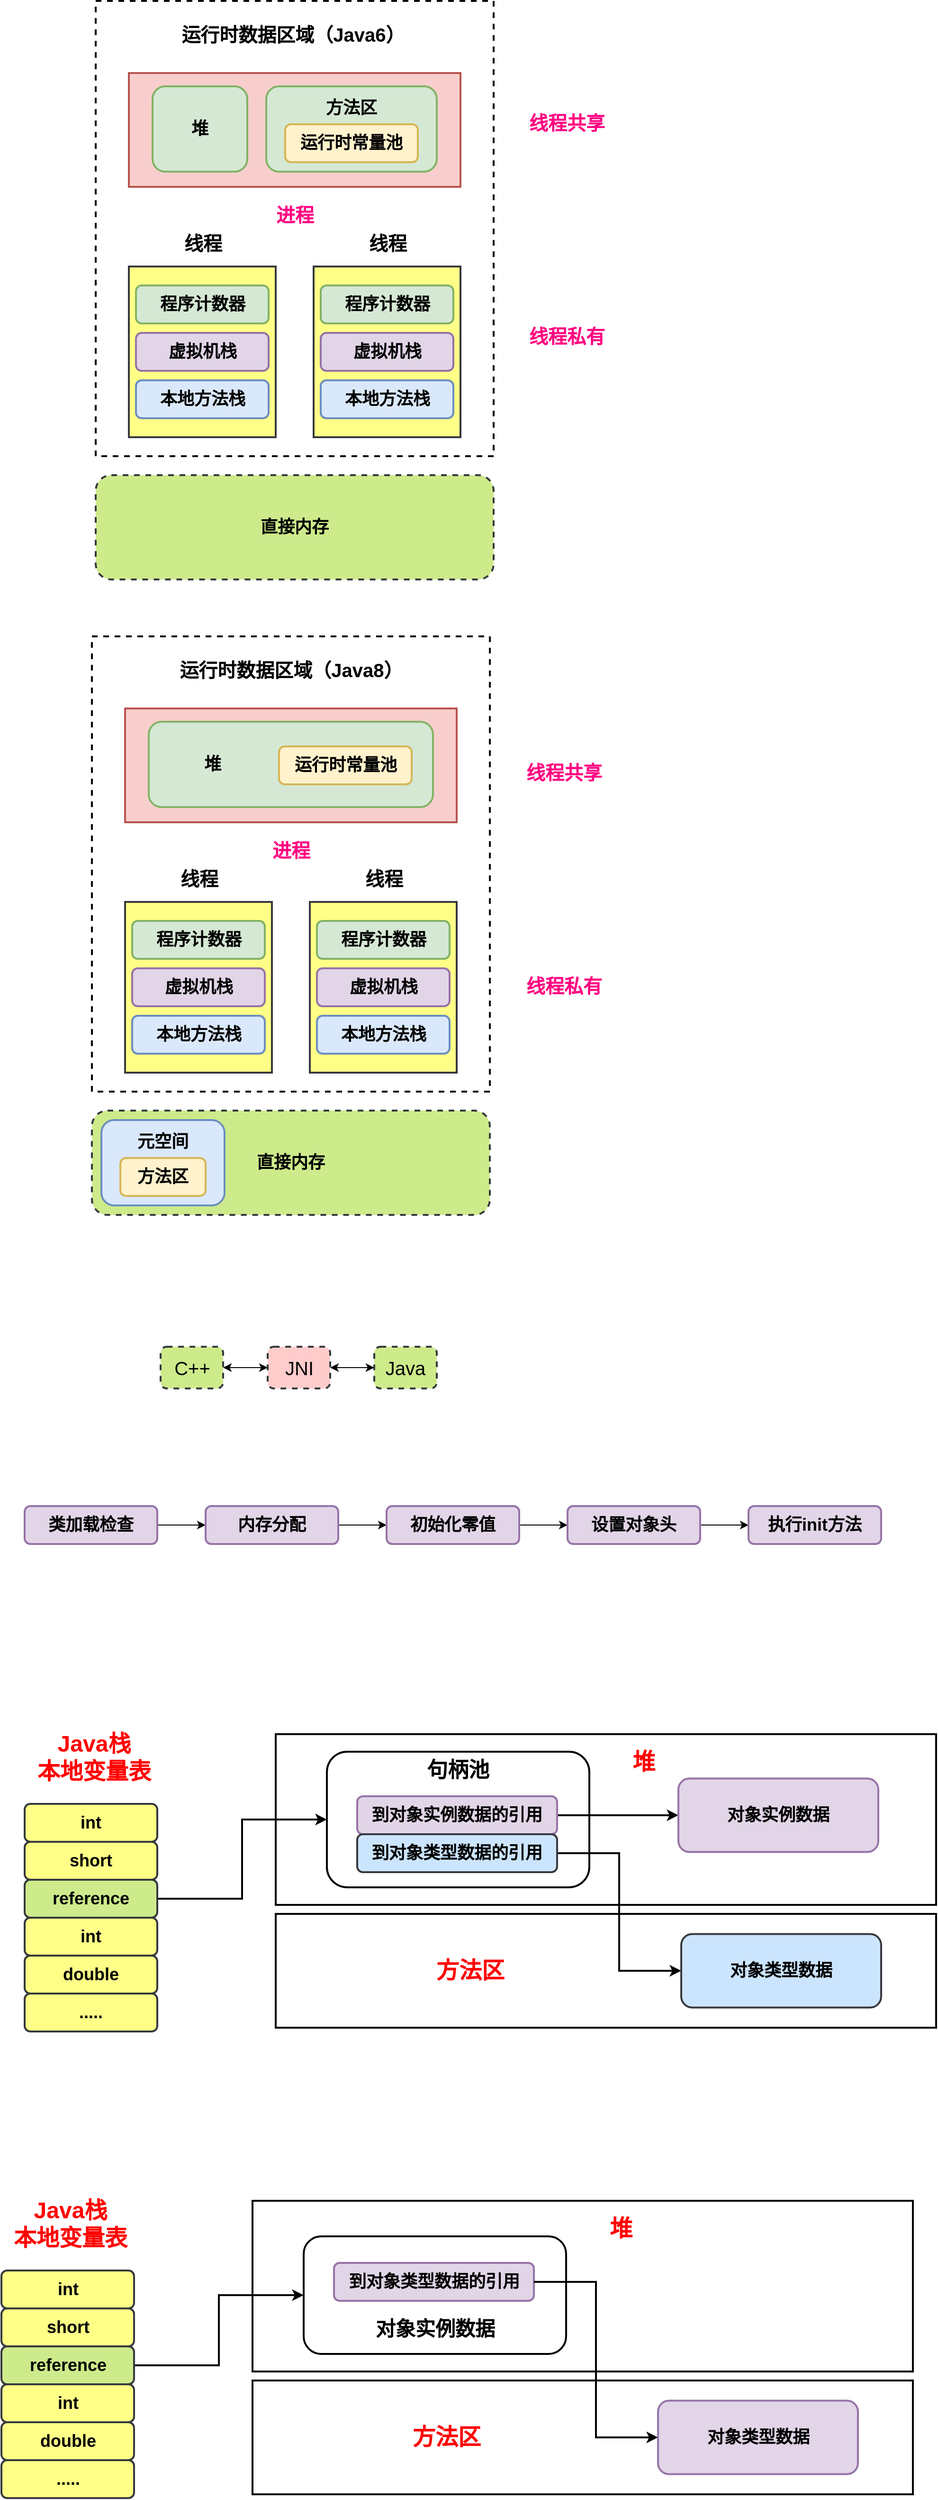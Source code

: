<mxfile version="12.6.5" type="device"><diagram id="O3BQsFrytI9frIFFhgIB" name="Page-1"><mxGraphModel dx="1617" dy="706" grid="0" gridSize="10" guides="1" tooltips="1" connect="1" arrows="1" fold="1" page="0" pageScale="1" pageWidth="827" pageHeight="1169" math="0" shadow="0"><root><mxCell id="0"/><mxCell id="1" parent="0"/><mxCell id="KQnHS1wVc5f2rmeJDZKk-26" value="" style="rounded=0;whiteSpace=wrap;html=1;strokeWidth=2;" vertex="1" parent="1"><mxGeometry x="270" y="2147" width="697" height="120" as="geometry"/></mxCell><mxCell id="KQnHS1wVc5f2rmeJDZKk-24" value="" style="rounded=0;whiteSpace=wrap;html=1;strokeWidth=2;" vertex="1" parent="1"><mxGeometry x="270" y="1957.5" width="697" height="180" as="geometry"/></mxCell><mxCell id="KQnHS1wVc5f2rmeJDZKk-22" value="" style="rounded=1;whiteSpace=wrap;html=1;strokeWidth=2;" vertex="1" parent="1"><mxGeometry x="324" y="1976" width="277" height="143" as="geometry"/></mxCell><mxCell id="Ks48WOzs_nacoQjarene-1" value="" style="rounded=0;whiteSpace=wrap;html=1;strokeWidth=2;dashed=1;" parent="1" vertex="1"><mxGeometry x="80" y="130" width="420" height="480" as="geometry"/></mxCell><mxCell id="Ks48WOzs_nacoQjarene-5" value="" style="rounded=0;whiteSpace=wrap;html=1;strokeWidth=2;fillColor=#f8cecc;strokeColor=#b85450;" parent="1" vertex="1"><mxGeometry x="115" y="206" width="350" height="120" as="geometry"/></mxCell><mxCell id="Ks48WOzs_nacoQjarene-2" value="&lt;font style=&quot;font-size: 18px&quot;&gt;&lt;b&gt;堆&lt;br&gt;&lt;/b&gt;&lt;/font&gt;" style="rounded=1;whiteSpace=wrap;html=1;strokeWidth=2;fillColor=#d5e8d4;strokeColor=#82b366;" parent="1" vertex="1"><mxGeometry x="140" y="220" width="100" height="90" as="geometry"/></mxCell><mxCell id="Ks48WOzs_nacoQjarene-3" value="&lt;font style=&quot;font-size: 18px&quot;&gt;&lt;b&gt;方法区&lt;br&gt;&lt;br&gt;&lt;br&gt;&lt;/b&gt;&lt;/font&gt;" style="rounded=1;whiteSpace=wrap;html=1;strokeWidth=2;fillColor=#d5e8d4;strokeColor=#82b366;" parent="1" vertex="1"><mxGeometry x="260" y="220" width="180" height="90" as="geometry"/></mxCell><mxCell id="Ks48WOzs_nacoQjarene-4" value="&lt;font style=&quot;font-size: 18px&quot;&gt;&lt;b&gt;运行时常量池&lt;br&gt;&lt;/b&gt;&lt;/font&gt;" style="rounded=1;whiteSpace=wrap;html=1;strokeWidth=2;fillColor=#fff2cc;strokeColor=#d6b656;" parent="1" vertex="1"><mxGeometry x="280" y="260" width="140" height="40" as="geometry"/></mxCell><mxCell id="Ks48WOzs_nacoQjarene-6" value="" style="rounded=0;whiteSpace=wrap;html=1;strokeWidth=2;fillColor=#ffff88;strokeColor=#36393d;" parent="1" vertex="1"><mxGeometry x="115" y="410" width="155" height="180" as="geometry"/></mxCell><mxCell id="Ks48WOzs_nacoQjarene-7" value="&lt;font style=&quot;font-size: 18px&quot;&gt;&lt;b&gt;程序计数器&lt;/b&gt;&lt;b&gt;&lt;br&gt;&lt;/b&gt;&lt;/font&gt;" style="rounded=1;whiteSpace=wrap;html=1;strokeWidth=2;fillColor=#d5e8d4;strokeColor=#82b366;" parent="1" vertex="1"><mxGeometry x="122.5" y="430" width="140" height="40" as="geometry"/></mxCell><mxCell id="Ks48WOzs_nacoQjarene-8" value="&lt;font style=&quot;font-size: 18px&quot;&gt;&lt;b&gt;虚拟机栈&lt;br&gt;&lt;/b&gt;&lt;/font&gt;" style="rounded=1;whiteSpace=wrap;html=1;strokeWidth=2;fillColor=#e1d5e7;strokeColor=#9673a6;" parent="1" vertex="1"><mxGeometry x="122.5" y="480" width="140" height="40" as="geometry"/></mxCell><mxCell id="Ks48WOzs_nacoQjarene-9" value="&lt;font style=&quot;font-size: 18px&quot;&gt;&lt;b&gt;本地方法栈&lt;br&gt;&lt;/b&gt;&lt;/font&gt;" style="rounded=1;whiteSpace=wrap;html=1;strokeWidth=2;fillColor=#dae8fc;strokeColor=#6c8ebf;" parent="1" vertex="1"><mxGeometry x="122.5" y="530" width="140" height="40" as="geometry"/></mxCell><mxCell id="Ks48WOzs_nacoQjarene-10" value="" style="rounded=0;whiteSpace=wrap;html=1;strokeWidth=2;fillColor=#ffff88;strokeColor=#36393d;" parent="1" vertex="1"><mxGeometry x="310" y="410" width="155" height="180" as="geometry"/></mxCell><mxCell id="Ks48WOzs_nacoQjarene-11" value="&lt;font style=&quot;font-size: 18px&quot;&gt;&lt;b&gt;程序计数器&lt;/b&gt;&lt;b&gt;&lt;br&gt;&lt;/b&gt;&lt;/font&gt;" style="rounded=1;whiteSpace=wrap;html=1;strokeWidth=2;fillColor=#d5e8d4;strokeColor=#82b366;" parent="1" vertex="1"><mxGeometry x="317.5" y="430" width="140" height="40" as="geometry"/></mxCell><mxCell id="Ks48WOzs_nacoQjarene-12" value="&lt;font style=&quot;font-size: 18px&quot;&gt;&lt;b&gt;虚拟机栈&lt;br&gt;&lt;/b&gt;&lt;/font&gt;" style="rounded=1;whiteSpace=wrap;html=1;strokeWidth=2;fillColor=#e1d5e7;strokeColor=#9673a6;" parent="1" vertex="1"><mxGeometry x="317.5" y="480" width="140" height="40" as="geometry"/></mxCell><mxCell id="Ks48WOzs_nacoQjarene-13" value="&lt;font style=&quot;font-size: 18px&quot;&gt;&lt;b&gt;本地方法栈&lt;br&gt;&lt;/b&gt;&lt;/font&gt;" style="rounded=1;whiteSpace=wrap;html=1;strokeWidth=2;fillColor=#dae8fc;strokeColor=#6c8ebf;" parent="1" vertex="1"><mxGeometry x="317.5" y="530" width="140" height="40" as="geometry"/></mxCell><mxCell id="Ks48WOzs_nacoQjarene-16" value="&lt;font style=&quot;font-size: 18px&quot;&gt;&lt;b&gt;直接内存&lt;br&gt;&lt;/b&gt;&lt;/font&gt;" style="rounded=1;whiteSpace=wrap;html=1;strokeWidth=2;fillColor=#cdeb8b;strokeColor=#36393d;dashed=1;" parent="1" vertex="1"><mxGeometry x="80" y="630" width="420" height="110" as="geometry"/></mxCell><mxCell id="Ks48WOzs_nacoQjarene-17" value="进程" style="text;html=1;align=center;verticalAlign=middle;resizable=0;points=[];autosize=1;fontSize=20;fontStyle=1;fontColor=#FF0080;" parent="1" vertex="1"><mxGeometry x="260" y="340" width="60" height="30" as="geometry"/></mxCell><mxCell id="Ks48WOzs_nacoQjarene-18" value="线程" style="text;html=1;align=center;verticalAlign=middle;resizable=0;points=[];autosize=1;fontSize=20;fontStyle=1" parent="1" vertex="1"><mxGeometry x="162.5" y="370" width="60" height="30" as="geometry"/></mxCell><mxCell id="Ks48WOzs_nacoQjarene-19" value="线程" style="text;html=1;align=center;verticalAlign=middle;resizable=0;points=[];autosize=1;fontSize=20;fontStyle=1" parent="1" vertex="1"><mxGeometry x="357.5" y="370" width="60" height="30" as="geometry"/></mxCell><mxCell id="Ks48WOzs_nacoQjarene-20" value="线程共享" style="text;html=1;align=center;verticalAlign=middle;resizable=0;points=[];autosize=1;fontSize=20;fontColor=#FF0080;fontStyle=1" parent="1" vertex="1"><mxGeometry x="524" y="927.5" width="100" height="30" as="geometry"/></mxCell><mxCell id="Ks48WOzs_nacoQjarene-21" value="线程私有" style="text;html=1;align=center;verticalAlign=middle;resizable=0;points=[];autosize=1;fontSize=20;fontColor=#FF0080;fontStyle=1" parent="1" vertex="1"><mxGeometry x="524" y="1152.5" width="100" height="30" as="geometry"/></mxCell><mxCell id="Ks48WOzs_nacoQjarene-22" value="运行时数据区域（Java6）" style="text;html=1;align=center;verticalAlign=middle;resizable=0;points=[];autosize=1;fontSize=20;fontColor=#000000;fontStyle=1" parent="1" vertex="1"><mxGeometry x="162.5" y="150" width="250" height="30" as="geometry"/></mxCell><mxCell id="Ks48WOzs_nacoQjarene-23" value="&lt;font style=&quot;font-size: 18px&quot;&gt;&lt;b&gt;直接内存&lt;br&gt;&lt;/b&gt;&lt;/font&gt;" style="rounded=1;whiteSpace=wrap;html=1;strokeWidth=2;fillColor=#cdeb8b;strokeColor=#36393d;dashed=1;" parent="1" vertex="1"><mxGeometry x="76" y="1300" width="420" height="110" as="geometry"/></mxCell><mxCell id="Ks48WOzs_nacoQjarene-24" value="&lt;font style=&quot;font-size: 18px&quot;&gt;&lt;b&gt;元空间&lt;br&gt;&lt;br&gt;&lt;br&gt;&lt;/b&gt;&lt;/font&gt;" style="rounded=1;whiteSpace=wrap;html=1;strokeWidth=2;fillColor=#dae8fc;strokeColor=#6c8ebf;" parent="1" vertex="1"><mxGeometry x="86" y="1310" width="130" height="90" as="geometry"/></mxCell><mxCell id="Ks48WOzs_nacoQjarene-26" value="" style="rounded=0;whiteSpace=wrap;html=1;strokeWidth=2;dashed=1;" parent="1" vertex="1"><mxGeometry x="76" y="800" width="420" height="480" as="geometry"/></mxCell><mxCell id="Ks48WOzs_nacoQjarene-27" value="" style="rounded=0;whiteSpace=wrap;html=1;strokeWidth=2;fillColor=#f8cecc;strokeColor=#b85450;" parent="1" vertex="1"><mxGeometry x="111" y="876" width="350" height="120" as="geometry"/></mxCell><mxCell id="Ks48WOzs_nacoQjarene-28" value="&lt;font style=&quot;font-size: 18px&quot;&gt;&lt;b&gt;堆&amp;nbsp; &amp;nbsp; &amp;nbsp; &amp;nbsp; &amp;nbsp; &amp;nbsp; &amp;nbsp; &amp;nbsp; &amp;nbsp; &amp;nbsp; &amp;nbsp; &amp;nbsp; &amp;nbsp; &amp;nbsp; &amp;nbsp; &amp;nbsp; &amp;nbsp;&lt;br&gt;&lt;/b&gt;&lt;/font&gt;" style="rounded=1;whiteSpace=wrap;html=1;strokeWidth=2;fillColor=#d5e8d4;strokeColor=#82b366;" parent="1" vertex="1"><mxGeometry x="136" y="890" width="300" height="90" as="geometry"/></mxCell><mxCell id="Ks48WOzs_nacoQjarene-30" value="&lt;font style=&quot;font-size: 18px&quot;&gt;&lt;b&gt;运行时常量池&lt;br&gt;&lt;/b&gt;&lt;/font&gt;" style="rounded=1;whiteSpace=wrap;html=1;strokeWidth=2;fillColor=#fff2cc;strokeColor=#d6b656;" parent="1" vertex="1"><mxGeometry x="273.5" y="916" width="140" height="40" as="geometry"/></mxCell><mxCell id="Ks48WOzs_nacoQjarene-31" value="" style="rounded=0;whiteSpace=wrap;html=1;strokeWidth=2;fillColor=#ffff88;strokeColor=#36393d;" parent="1" vertex="1"><mxGeometry x="111" y="1080" width="155" height="180" as="geometry"/></mxCell><mxCell id="Ks48WOzs_nacoQjarene-32" value="&lt;font style=&quot;font-size: 18px&quot;&gt;&lt;b&gt;程序计数器&lt;/b&gt;&lt;b&gt;&lt;br&gt;&lt;/b&gt;&lt;/font&gt;" style="rounded=1;whiteSpace=wrap;html=1;strokeWidth=2;fillColor=#d5e8d4;strokeColor=#82b366;" parent="1" vertex="1"><mxGeometry x="118.5" y="1100" width="140" height="40" as="geometry"/></mxCell><mxCell id="Ks48WOzs_nacoQjarene-33" value="&lt;font style=&quot;font-size: 18px&quot;&gt;&lt;b&gt;虚拟机栈&lt;br&gt;&lt;/b&gt;&lt;/font&gt;" style="rounded=1;whiteSpace=wrap;html=1;strokeWidth=2;fillColor=#e1d5e7;strokeColor=#9673a6;" parent="1" vertex="1"><mxGeometry x="118.5" y="1150" width="140" height="40" as="geometry"/></mxCell><mxCell id="Ks48WOzs_nacoQjarene-34" value="&lt;font style=&quot;font-size: 18px&quot;&gt;&lt;b&gt;本地方法栈&lt;br&gt;&lt;/b&gt;&lt;/font&gt;" style="rounded=1;whiteSpace=wrap;html=1;strokeWidth=2;fillColor=#dae8fc;strokeColor=#6c8ebf;" parent="1" vertex="1"><mxGeometry x="118.5" y="1200" width="140" height="40" as="geometry"/></mxCell><mxCell id="Ks48WOzs_nacoQjarene-38" value="进程" style="text;html=1;align=center;verticalAlign=middle;resizable=0;points=[];autosize=1;fontSize=20;fontStyle=1;fontColor=#FF0080;" parent="1" vertex="1"><mxGeometry x="256" y="1010" width="60" height="30" as="geometry"/></mxCell><mxCell id="Ks48WOzs_nacoQjarene-39" value="线程" style="text;html=1;align=center;verticalAlign=middle;resizable=0;points=[];autosize=1;fontSize=20;fontStyle=1" parent="1" vertex="1"><mxGeometry x="158.5" y="1040" width="60" height="30" as="geometry"/></mxCell><mxCell id="Ks48WOzs_nacoQjarene-40" value="线程" style="text;html=1;align=center;verticalAlign=middle;resizable=0;points=[];autosize=1;fontSize=20;fontStyle=1" parent="1" vertex="1"><mxGeometry x="353.5" y="1040" width="60" height="30" as="geometry"/></mxCell><mxCell id="Ks48WOzs_nacoQjarene-41" value="运行时数据区域（Java8）" style="text;html=1;align=center;verticalAlign=middle;resizable=0;points=[];autosize=1;fontSize=20;fontColor=#000000;fontStyle=1" parent="1" vertex="1"><mxGeometry x="161" y="820" width="250" height="30" as="geometry"/></mxCell><mxCell id="Ks48WOzs_nacoQjarene-42" value="&lt;font style=&quot;font-size: 18px&quot;&gt;&lt;b&gt;方法区&lt;br&gt;&lt;/b&gt;&lt;/font&gt;" style="rounded=1;whiteSpace=wrap;html=1;strokeWidth=2;fillColor=#fff2cc;strokeColor=#d6b656;" parent="1" vertex="1"><mxGeometry x="106" y="1350" width="90" height="40" as="geometry"/></mxCell><mxCell id="Ks48WOzs_nacoQjarene-44" value="" style="rounded=0;whiteSpace=wrap;html=1;strokeWidth=2;fillColor=#ffff88;strokeColor=#36393d;" parent="1" vertex="1"><mxGeometry x="306" y="1080" width="155" height="180" as="geometry"/></mxCell><mxCell id="Ks48WOzs_nacoQjarene-45" value="&lt;font style=&quot;font-size: 18px&quot;&gt;&lt;b&gt;程序计数器&lt;/b&gt;&lt;b&gt;&lt;br&gt;&lt;/b&gt;&lt;/font&gt;" style="rounded=1;whiteSpace=wrap;html=1;strokeWidth=2;fillColor=#d5e8d4;strokeColor=#82b366;" parent="1" vertex="1"><mxGeometry x="313.5" y="1100" width="140" height="40" as="geometry"/></mxCell><mxCell id="Ks48WOzs_nacoQjarene-46" value="&lt;font style=&quot;font-size: 18px&quot;&gt;&lt;b&gt;虚拟机栈&lt;br&gt;&lt;/b&gt;&lt;/font&gt;" style="rounded=1;whiteSpace=wrap;html=1;strokeWidth=2;fillColor=#e1d5e7;strokeColor=#9673a6;" parent="1" vertex="1"><mxGeometry x="313.5" y="1150" width="140" height="40" as="geometry"/></mxCell><mxCell id="Ks48WOzs_nacoQjarene-47" value="&lt;font style=&quot;font-size: 18px&quot;&gt;&lt;b&gt;本地方法栈&lt;br&gt;&lt;/b&gt;&lt;/font&gt;" style="rounded=1;whiteSpace=wrap;html=1;strokeWidth=2;fillColor=#dae8fc;strokeColor=#6c8ebf;" parent="1" vertex="1"><mxGeometry x="313.5" y="1200" width="140" height="40" as="geometry"/></mxCell><mxCell id="Ks48WOzs_nacoQjarene-48" value="线程共享" style="text;html=1;align=center;verticalAlign=middle;resizable=0;points=[];autosize=1;fontSize=20;fontColor=#FF0080;fontStyle=1" parent="1" vertex="1"><mxGeometry x="527" y="242.5" width="100" height="30" as="geometry"/></mxCell><mxCell id="Ks48WOzs_nacoQjarene-49" value="线程私有" style="text;html=1;align=center;verticalAlign=middle;resizable=0;points=[];autosize=1;fontSize=20;fontColor=#FF0080;fontStyle=1" parent="1" vertex="1"><mxGeometry x="527" y="467.5" width="100" height="30" as="geometry"/></mxCell><mxCell id="Ks48WOzs_nacoQjarene-55" style="edgeStyle=orthogonalEdgeStyle;rounded=0;orthogonalLoop=1;jettySize=auto;html=1;exitX=1;exitY=0.5;exitDx=0;exitDy=0;entryX=0;entryY=0.5;entryDx=0;entryDy=0;fontSize=20;fontColor=#000000;startArrow=classic;startFill=1;" parent="1" source="Ks48WOzs_nacoQjarene-52" target="Ks48WOzs_nacoQjarene-54" edge="1"><mxGeometry relative="1" as="geometry"/></mxCell><mxCell id="Ks48WOzs_nacoQjarene-52" value="&lt;font style=&quot;font-size: 20px&quot;&gt;C++&lt;/font&gt;" style="rounded=1;whiteSpace=wrap;html=1;dashed=1;strokeWidth=2;fontSize=20;fillColor=#cdeb8b;strokeColor=#36393d;" parent="1" vertex="1"><mxGeometry x="148.5" y="1549" width="66" height="44" as="geometry"/></mxCell><mxCell id="Ks48WOzs_nacoQjarene-53" value="Java" style="rounded=1;whiteSpace=wrap;html=1;dashed=1;strokeWidth=2;fontSize=20;fillColor=#cdeb8b;strokeColor=#36393d;" parent="1" vertex="1"><mxGeometry x="374" y="1549" width="66" height="44" as="geometry"/></mxCell><mxCell id="Ks48WOzs_nacoQjarene-56" style="edgeStyle=orthogonalEdgeStyle;rounded=0;orthogonalLoop=1;jettySize=auto;html=1;exitX=1;exitY=0.5;exitDx=0;exitDy=0;entryX=0;entryY=0.5;entryDx=0;entryDy=0;fontSize=20;fontColor=#000000;startArrow=classic;startFill=1;" parent="1" source="Ks48WOzs_nacoQjarene-54" target="Ks48WOzs_nacoQjarene-53" edge="1"><mxGeometry relative="1" as="geometry"/></mxCell><mxCell id="Ks48WOzs_nacoQjarene-54" value="&lt;font style=&quot;font-size: 20px&quot;&gt;JNI&lt;/font&gt;" style="rounded=1;whiteSpace=wrap;html=1;dashed=1;strokeWidth=2;fontSize=20;fillColor=#ffcccc;strokeColor=#36393d;" parent="1" vertex="1"><mxGeometry x="261.5" y="1549" width="66" height="44" as="geometry"/></mxCell><mxCell id="KQnHS1wVc5f2rmeJDZKk-6" style="edgeStyle=orthogonalEdgeStyle;rounded=0;orthogonalLoop=1;jettySize=auto;html=1;exitX=1;exitY=0.5;exitDx=0;exitDy=0;entryX=0;entryY=0.5;entryDx=0;entryDy=0;" edge="1" parent="1" source="KQnHS1wVc5f2rmeJDZKk-1" target="KQnHS1wVc5f2rmeJDZKk-2"><mxGeometry relative="1" as="geometry"/></mxCell><mxCell id="KQnHS1wVc5f2rmeJDZKk-1" value="&lt;font style=&quot;font-size: 18px&quot;&gt;&lt;b&gt;类加载检查&lt;br&gt;&lt;/b&gt;&lt;/font&gt;" style="rounded=1;whiteSpace=wrap;html=1;strokeWidth=2;fillColor=#e1d5e7;strokeColor=#9673a6;" vertex="1" parent="1"><mxGeometry x="5" y="1717" width="140" height="40" as="geometry"/></mxCell><mxCell id="KQnHS1wVc5f2rmeJDZKk-7" style="edgeStyle=orthogonalEdgeStyle;rounded=0;orthogonalLoop=1;jettySize=auto;html=1;exitX=1;exitY=0.5;exitDx=0;exitDy=0;entryX=0;entryY=0.5;entryDx=0;entryDy=0;" edge="1" parent="1" source="KQnHS1wVc5f2rmeJDZKk-2" target="KQnHS1wVc5f2rmeJDZKk-3"><mxGeometry relative="1" as="geometry"/></mxCell><mxCell id="KQnHS1wVc5f2rmeJDZKk-2" value="&lt;font style=&quot;font-size: 18px&quot;&gt;&lt;b&gt;内存分配&lt;br&gt;&lt;/b&gt;&lt;/font&gt;" style="rounded=1;whiteSpace=wrap;html=1;strokeWidth=2;fillColor=#e1d5e7;strokeColor=#9673a6;" vertex="1" parent="1"><mxGeometry x="196" y="1717" width="140" height="40" as="geometry"/></mxCell><mxCell id="KQnHS1wVc5f2rmeJDZKk-8" style="edgeStyle=orthogonalEdgeStyle;rounded=0;orthogonalLoop=1;jettySize=auto;html=1;exitX=1;exitY=0.5;exitDx=0;exitDy=0;" edge="1" parent="1" source="KQnHS1wVc5f2rmeJDZKk-3" target="KQnHS1wVc5f2rmeJDZKk-4"><mxGeometry relative="1" as="geometry"/></mxCell><mxCell id="KQnHS1wVc5f2rmeJDZKk-3" value="&lt;font style=&quot;font-size: 18px&quot;&gt;&lt;b&gt;初始化零值&lt;br&gt;&lt;/b&gt;&lt;/font&gt;" style="rounded=1;whiteSpace=wrap;html=1;strokeWidth=2;fillColor=#e1d5e7;strokeColor=#9673a6;" vertex="1" parent="1"><mxGeometry x="387" y="1717" width="140" height="40" as="geometry"/></mxCell><mxCell id="KQnHS1wVc5f2rmeJDZKk-9" style="edgeStyle=orthogonalEdgeStyle;rounded=0;orthogonalLoop=1;jettySize=auto;html=1;exitX=1;exitY=0.5;exitDx=0;exitDy=0;entryX=0;entryY=0.5;entryDx=0;entryDy=0;" edge="1" parent="1" source="KQnHS1wVc5f2rmeJDZKk-4" target="KQnHS1wVc5f2rmeJDZKk-5"><mxGeometry relative="1" as="geometry"/></mxCell><mxCell id="KQnHS1wVc5f2rmeJDZKk-4" value="&lt;font style=&quot;font-size: 18px&quot;&gt;&lt;b&gt;设置对象头&lt;br&gt;&lt;/b&gt;&lt;/font&gt;" style="rounded=1;whiteSpace=wrap;html=1;strokeWidth=2;fillColor=#e1d5e7;strokeColor=#9673a6;" vertex="1" parent="1"><mxGeometry x="578" y="1717" width="140" height="40" as="geometry"/></mxCell><mxCell id="KQnHS1wVc5f2rmeJDZKk-5" value="&lt;font style=&quot;font-size: 18px&quot;&gt;&lt;b&gt;执行init方法&lt;br&gt;&lt;/b&gt;&lt;/font&gt;" style="rounded=1;whiteSpace=wrap;html=1;strokeWidth=2;fillColor=#e1d5e7;strokeColor=#9673a6;" vertex="1" parent="1"><mxGeometry x="769" y="1717" width="140" height="40" as="geometry"/></mxCell><mxCell id="KQnHS1wVc5f2rmeJDZKk-10" value="&lt;font style=&quot;font-size: 18px&quot;&gt;&lt;b&gt;int&lt;br&gt;&lt;/b&gt;&lt;/font&gt;" style="rounded=1;whiteSpace=wrap;html=1;strokeWidth=2;fillColor=#ffff88;strokeColor=#36393d;" vertex="1" parent="1"><mxGeometry x="5" y="2031" width="140" height="40" as="geometry"/></mxCell><mxCell id="KQnHS1wVc5f2rmeJDZKk-11" value="&lt;font style=&quot;font-size: 18px&quot;&gt;&lt;b&gt;short&lt;br&gt;&lt;/b&gt;&lt;/font&gt;" style="rounded=1;whiteSpace=wrap;html=1;strokeWidth=2;fillColor=#ffff88;strokeColor=#36393d;" vertex="1" parent="1"><mxGeometry x="5" y="2071" width="140" height="40" as="geometry"/></mxCell><mxCell id="KQnHS1wVc5f2rmeJDZKk-29" style="edgeStyle=orthogonalEdgeStyle;rounded=0;orthogonalLoop=1;jettySize=auto;html=1;exitX=1;exitY=0.5;exitDx=0;exitDy=0;entryX=0;entryY=0.5;entryDx=0;entryDy=0;fontSize=24;strokeWidth=2;" edge="1" parent="1" source="KQnHS1wVc5f2rmeJDZKk-12" target="KQnHS1wVc5f2rmeJDZKk-22"><mxGeometry relative="1" as="geometry"/></mxCell><mxCell id="KQnHS1wVc5f2rmeJDZKk-12" value="&lt;font style=&quot;font-size: 18px&quot;&gt;&lt;b&gt;reference&lt;br&gt;&lt;/b&gt;&lt;/font&gt;" style="rounded=1;whiteSpace=wrap;html=1;strokeWidth=2;fillColor=#cdeb8b;strokeColor=#36393d;" vertex="1" parent="1"><mxGeometry x="5" y="2111" width="140" height="40" as="geometry"/></mxCell><mxCell id="KQnHS1wVc5f2rmeJDZKk-13" value="&lt;font style=&quot;font-size: 18px&quot;&gt;&lt;b&gt;int&lt;br&gt;&lt;/b&gt;&lt;/font&gt;" style="rounded=1;whiteSpace=wrap;html=1;strokeWidth=2;fillColor=#ffff88;strokeColor=#36393d;" vertex="1" parent="1"><mxGeometry x="5" y="2151" width="140" height="40" as="geometry"/></mxCell><mxCell id="KQnHS1wVc5f2rmeJDZKk-14" value="&lt;font style=&quot;font-size: 18px&quot;&gt;&lt;b&gt;double&lt;br&gt;&lt;/b&gt;&lt;/font&gt;" style="rounded=1;whiteSpace=wrap;html=1;strokeWidth=2;fillColor=#ffff88;strokeColor=#36393d;" vertex="1" parent="1"><mxGeometry x="5" y="2191" width="140" height="40" as="geometry"/></mxCell><mxCell id="KQnHS1wVc5f2rmeJDZKk-15" value="&lt;font style=&quot;font-size: 18px&quot;&gt;&lt;b&gt;.....&lt;br&gt;&lt;/b&gt;&lt;/font&gt;" style="rounded=1;whiteSpace=wrap;html=1;strokeWidth=2;fillColor=#ffff88;strokeColor=#36393d;" vertex="1" parent="1"><mxGeometry x="5" y="2231" width="140" height="40" as="geometry"/></mxCell><mxCell id="KQnHS1wVc5f2rmeJDZKk-30" style="edgeStyle=orthogonalEdgeStyle;rounded=0;orthogonalLoop=1;jettySize=auto;html=1;exitX=1;exitY=0.5;exitDx=0;exitDy=0;entryX=0;entryY=0.5;entryDx=0;entryDy=0;fontSize=24;strokeWidth=2;" edge="1" parent="1" source="KQnHS1wVc5f2rmeJDZKk-17" target="KQnHS1wVc5f2rmeJDZKk-19"><mxGeometry relative="1" as="geometry"/></mxCell><mxCell id="KQnHS1wVc5f2rmeJDZKk-17" value="&lt;font style=&quot;font-size: 18px&quot;&gt;&lt;b&gt;到对象实例数据的引用&lt;br&gt;&lt;/b&gt;&lt;/font&gt;" style="rounded=1;whiteSpace=wrap;html=1;strokeWidth=2;fillColor=#e1d5e7;strokeColor=#9673a6;" vertex="1" parent="1"><mxGeometry x="356" y="2023" width="211" height="40" as="geometry"/></mxCell><mxCell id="KQnHS1wVc5f2rmeJDZKk-31" style="edgeStyle=orthogonalEdgeStyle;rounded=0;orthogonalLoop=1;jettySize=auto;html=1;exitX=1;exitY=0.5;exitDx=0;exitDy=0;entryX=0;entryY=0.5;entryDx=0;entryDy=0;fontSize=24;strokeWidth=2;" edge="1" parent="1" source="KQnHS1wVc5f2rmeJDZKk-18" target="KQnHS1wVc5f2rmeJDZKk-20"><mxGeometry relative="1" as="geometry"/></mxCell><mxCell id="KQnHS1wVc5f2rmeJDZKk-18" value="&lt;font style=&quot;font-size: 18px&quot;&gt;&lt;b&gt;到对象类型数据的引用&lt;br&gt;&lt;/b&gt;&lt;/font&gt;" style="rounded=1;whiteSpace=wrap;html=1;strokeWidth=2;fillColor=#cce5ff;strokeColor=#36393d;" vertex="1" parent="1"><mxGeometry x="356" y="2063" width="211" height="40" as="geometry"/></mxCell><mxCell id="KQnHS1wVc5f2rmeJDZKk-19" value="&lt;font style=&quot;font-size: 18px&quot;&gt;&lt;b&gt;对象实例数据&lt;br&gt;&lt;/b&gt;&lt;/font&gt;" style="rounded=1;whiteSpace=wrap;html=1;strokeWidth=2;fillColor=#e1d5e7;strokeColor=#9673a6;" vertex="1" parent="1"><mxGeometry x="695" y="2004.25" width="211" height="77.5" as="geometry"/></mxCell><mxCell id="KQnHS1wVc5f2rmeJDZKk-20" value="&lt;font style=&quot;font-size: 18px&quot;&gt;&lt;b&gt;对象类型数据&lt;br&gt;&lt;/b&gt;&lt;/font&gt;" style="rounded=1;whiteSpace=wrap;html=1;strokeWidth=2;fillColor=#cce5ff;strokeColor=#36393d;" vertex="1" parent="1"><mxGeometry x="698" y="2168.25" width="211" height="77.5" as="geometry"/></mxCell><mxCell id="KQnHS1wVc5f2rmeJDZKk-23" value="&lt;font style=&quot;font-size: 22px&quot;&gt;&lt;b&gt;句柄池&lt;/b&gt;&lt;/font&gt;" style="text;html=1;align=center;verticalAlign=middle;resizable=0;points=[];autosize=1;" vertex="1" parent="1"><mxGeometry x="423.5" y="1985" width="76" height="21" as="geometry"/></mxCell><mxCell id="KQnHS1wVc5f2rmeJDZKk-25" value="&lt;span style=&quot;font-size: 24px;&quot;&gt;&lt;b style=&quot;font-size: 24px;&quot;&gt;&lt;font color=&quot;#ff0000&quot; style=&quot;font-size: 24px;&quot;&gt;堆&lt;/font&gt;&lt;/b&gt;&lt;/span&gt;" style="text;html=1;align=center;verticalAlign=middle;resizable=0;points=[];autosize=1;fontSize=24;" vertex="1" parent="1"><mxGeometry x="641" y="1970" width="34" height="33" as="geometry"/></mxCell><mxCell id="KQnHS1wVc5f2rmeJDZKk-27" value="&lt;span style=&quot;font-size: 24px&quot;&gt;&lt;b style=&quot;font-size: 24px&quot;&gt;&lt;font color=&quot;#ff0000&quot; style=&quot;font-size: 24px&quot;&gt;方法区&lt;/font&gt;&lt;/b&gt;&lt;/span&gt;" style="text;html=1;align=center;verticalAlign=middle;resizable=0;points=[];autosize=1;fontSize=24;" vertex="1" parent="1"><mxGeometry x="433.5" y="2190.5" width="82" height="33" as="geometry"/></mxCell><mxCell id="KQnHS1wVc5f2rmeJDZKk-28" value="&lt;span style=&quot;font-size: 24px&quot;&gt;&lt;b style=&quot;font-size: 24px&quot;&gt;&lt;font color=&quot;#ff0000&quot; style=&quot;font-size: 24px&quot;&gt;Java栈&lt;br&gt;本地变量表&lt;br&gt;&lt;/font&gt;&lt;/b&gt;&lt;/span&gt;" style="text;html=1;align=center;verticalAlign=middle;resizable=0;points=[];autosize=1;fontSize=24;" vertex="1" parent="1"><mxGeometry x="12.5" y="1951" width="130" height="62" as="geometry"/></mxCell><mxCell id="KQnHS1wVc5f2rmeJDZKk-33" value="" style="rounded=0;whiteSpace=wrap;html=1;strokeWidth=2;" vertex="1" parent="1"><mxGeometry x="245.5" y="2639" width="697" height="120" as="geometry"/></mxCell><mxCell id="KQnHS1wVc5f2rmeJDZKk-34" value="" style="rounded=0;whiteSpace=wrap;html=1;strokeWidth=2;" vertex="1" parent="1"><mxGeometry x="245.5" y="2449.5" width="697" height="180" as="geometry"/></mxCell><mxCell id="KQnHS1wVc5f2rmeJDZKk-35" value="" style="rounded=1;whiteSpace=wrap;html=1;strokeWidth=2;" vertex="1" parent="1"><mxGeometry x="299.5" y="2487" width="277" height="124" as="geometry"/></mxCell><mxCell id="KQnHS1wVc5f2rmeJDZKk-36" value="&lt;font style=&quot;font-size: 18px&quot;&gt;&lt;b&gt;int&lt;br&gt;&lt;/b&gt;&lt;/font&gt;" style="rounded=1;whiteSpace=wrap;html=1;strokeWidth=2;fillColor=#ffff88;strokeColor=#36393d;" vertex="1" parent="1"><mxGeometry x="-19.5" y="2523" width="140" height="40" as="geometry"/></mxCell><mxCell id="KQnHS1wVc5f2rmeJDZKk-37" value="&lt;font style=&quot;font-size: 18px&quot;&gt;&lt;b&gt;short&lt;br&gt;&lt;/b&gt;&lt;/font&gt;" style="rounded=1;whiteSpace=wrap;html=1;strokeWidth=2;fillColor=#ffff88;strokeColor=#36393d;" vertex="1" parent="1"><mxGeometry x="-19.5" y="2563" width="140" height="40" as="geometry"/></mxCell><mxCell id="KQnHS1wVc5f2rmeJDZKk-38" style="edgeStyle=orthogonalEdgeStyle;rounded=0;orthogonalLoop=1;jettySize=auto;html=1;exitX=1;exitY=0.5;exitDx=0;exitDy=0;entryX=0;entryY=0.5;entryDx=0;entryDy=0;fontSize=24;strokeWidth=2;" edge="1" parent="1" source="KQnHS1wVc5f2rmeJDZKk-39" target="KQnHS1wVc5f2rmeJDZKk-35"><mxGeometry relative="1" as="geometry"/></mxCell><mxCell id="KQnHS1wVc5f2rmeJDZKk-39" value="&lt;font style=&quot;font-size: 18px&quot;&gt;&lt;b&gt;reference&lt;br&gt;&lt;/b&gt;&lt;/font&gt;" style="rounded=1;whiteSpace=wrap;html=1;strokeWidth=2;fillColor=#cdeb8b;strokeColor=#36393d;" vertex="1" parent="1"><mxGeometry x="-19.5" y="2603" width="140" height="40" as="geometry"/></mxCell><mxCell id="KQnHS1wVc5f2rmeJDZKk-40" value="&lt;font style=&quot;font-size: 18px&quot;&gt;&lt;b&gt;int&lt;br&gt;&lt;/b&gt;&lt;/font&gt;" style="rounded=1;whiteSpace=wrap;html=1;strokeWidth=2;fillColor=#ffff88;strokeColor=#36393d;" vertex="1" parent="1"><mxGeometry x="-19.5" y="2643" width="140" height="40" as="geometry"/></mxCell><mxCell id="KQnHS1wVc5f2rmeJDZKk-41" value="&lt;font style=&quot;font-size: 18px&quot;&gt;&lt;b&gt;double&lt;br&gt;&lt;/b&gt;&lt;/font&gt;" style="rounded=1;whiteSpace=wrap;html=1;strokeWidth=2;fillColor=#ffff88;strokeColor=#36393d;" vertex="1" parent="1"><mxGeometry x="-19.5" y="2683" width="140" height="40" as="geometry"/></mxCell><mxCell id="KQnHS1wVc5f2rmeJDZKk-42" value="&lt;font style=&quot;font-size: 18px&quot;&gt;&lt;b&gt;.....&lt;br&gt;&lt;/b&gt;&lt;/font&gt;" style="rounded=1;whiteSpace=wrap;html=1;strokeWidth=2;fillColor=#ffff88;strokeColor=#36393d;" vertex="1" parent="1"><mxGeometry x="-19.5" y="2723" width="140" height="40" as="geometry"/></mxCell><mxCell id="KQnHS1wVc5f2rmeJDZKk-44" value="&lt;font style=&quot;font-size: 18px&quot;&gt;&lt;b&gt;到对象类型数据的引用&lt;br&gt;&lt;/b&gt;&lt;/font&gt;" style="rounded=1;whiteSpace=wrap;html=1;strokeWidth=2;fillColor=#e1d5e7;strokeColor=#9673a6;" vertex="1" parent="1"><mxGeometry x="331.5" y="2515" width="211" height="40" as="geometry"/></mxCell><mxCell id="KQnHS1wVc5f2rmeJDZKk-45" style="edgeStyle=orthogonalEdgeStyle;rounded=0;orthogonalLoop=1;jettySize=auto;html=1;exitX=1;exitY=0.5;exitDx=0;exitDy=0;entryX=0;entryY=0.5;entryDx=0;entryDy=0;fontSize=24;strokeWidth=2;" edge="1" parent="1" source="KQnHS1wVc5f2rmeJDZKk-44" target="KQnHS1wVc5f2rmeJDZKk-48"><mxGeometry relative="1" as="geometry"/></mxCell><mxCell id="KQnHS1wVc5f2rmeJDZKk-48" value="&lt;font style=&quot;font-size: 18px&quot;&gt;&lt;b&gt;对象类型数据&lt;br&gt;&lt;/b&gt;&lt;/font&gt;" style="rounded=1;whiteSpace=wrap;html=1;strokeWidth=2;fillColor=#e1d5e7;strokeColor=#9673a6;" vertex="1" parent="1"><mxGeometry x="673.5" y="2660.25" width="211" height="77.5" as="geometry"/></mxCell><mxCell id="KQnHS1wVc5f2rmeJDZKk-50" value="&lt;span style=&quot;font-size: 24px;&quot;&gt;&lt;b style=&quot;font-size: 24px;&quot;&gt;&lt;font color=&quot;#ff0000&quot; style=&quot;font-size: 24px;&quot;&gt;堆&lt;/font&gt;&lt;/b&gt;&lt;/span&gt;" style="text;html=1;align=center;verticalAlign=middle;resizable=0;points=[];autosize=1;fontSize=24;" vertex="1" parent="1"><mxGeometry x="616.5" y="2462" width="34" height="33" as="geometry"/></mxCell><mxCell id="KQnHS1wVc5f2rmeJDZKk-51" value="&lt;span style=&quot;font-size: 24px&quot;&gt;&lt;b style=&quot;font-size: 24px&quot;&gt;&lt;font color=&quot;#ff0000&quot; style=&quot;font-size: 24px&quot;&gt;方法区&lt;/font&gt;&lt;/b&gt;&lt;/span&gt;" style="text;html=1;align=center;verticalAlign=middle;resizable=0;points=[];autosize=1;fontSize=24;" vertex="1" parent="1"><mxGeometry x="409" y="2682.5" width="82" height="33" as="geometry"/></mxCell><mxCell id="KQnHS1wVc5f2rmeJDZKk-52" value="&lt;span style=&quot;font-size: 24px&quot;&gt;&lt;b style=&quot;font-size: 24px&quot;&gt;&lt;font color=&quot;#ff0000&quot; style=&quot;font-size: 24px&quot;&gt;Java栈&lt;br&gt;本地变量表&lt;br&gt;&lt;/font&gt;&lt;/b&gt;&lt;/span&gt;" style="text;html=1;align=center;verticalAlign=middle;resizable=0;points=[];autosize=1;fontSize=24;" vertex="1" parent="1"><mxGeometry x="-12" y="2443" width="130" height="62" as="geometry"/></mxCell><mxCell id="KQnHS1wVc5f2rmeJDZKk-55" value="对象实例数据" style="text;html=1;align=center;verticalAlign=middle;resizable=0;points=[];autosize=1;fontSize=21;fontStyle=1" vertex="1" parent="1"><mxGeometry x="370" y="2569.5" width="136" height="29" as="geometry"/></mxCell></root></mxGraphModel></diagram></mxfile>